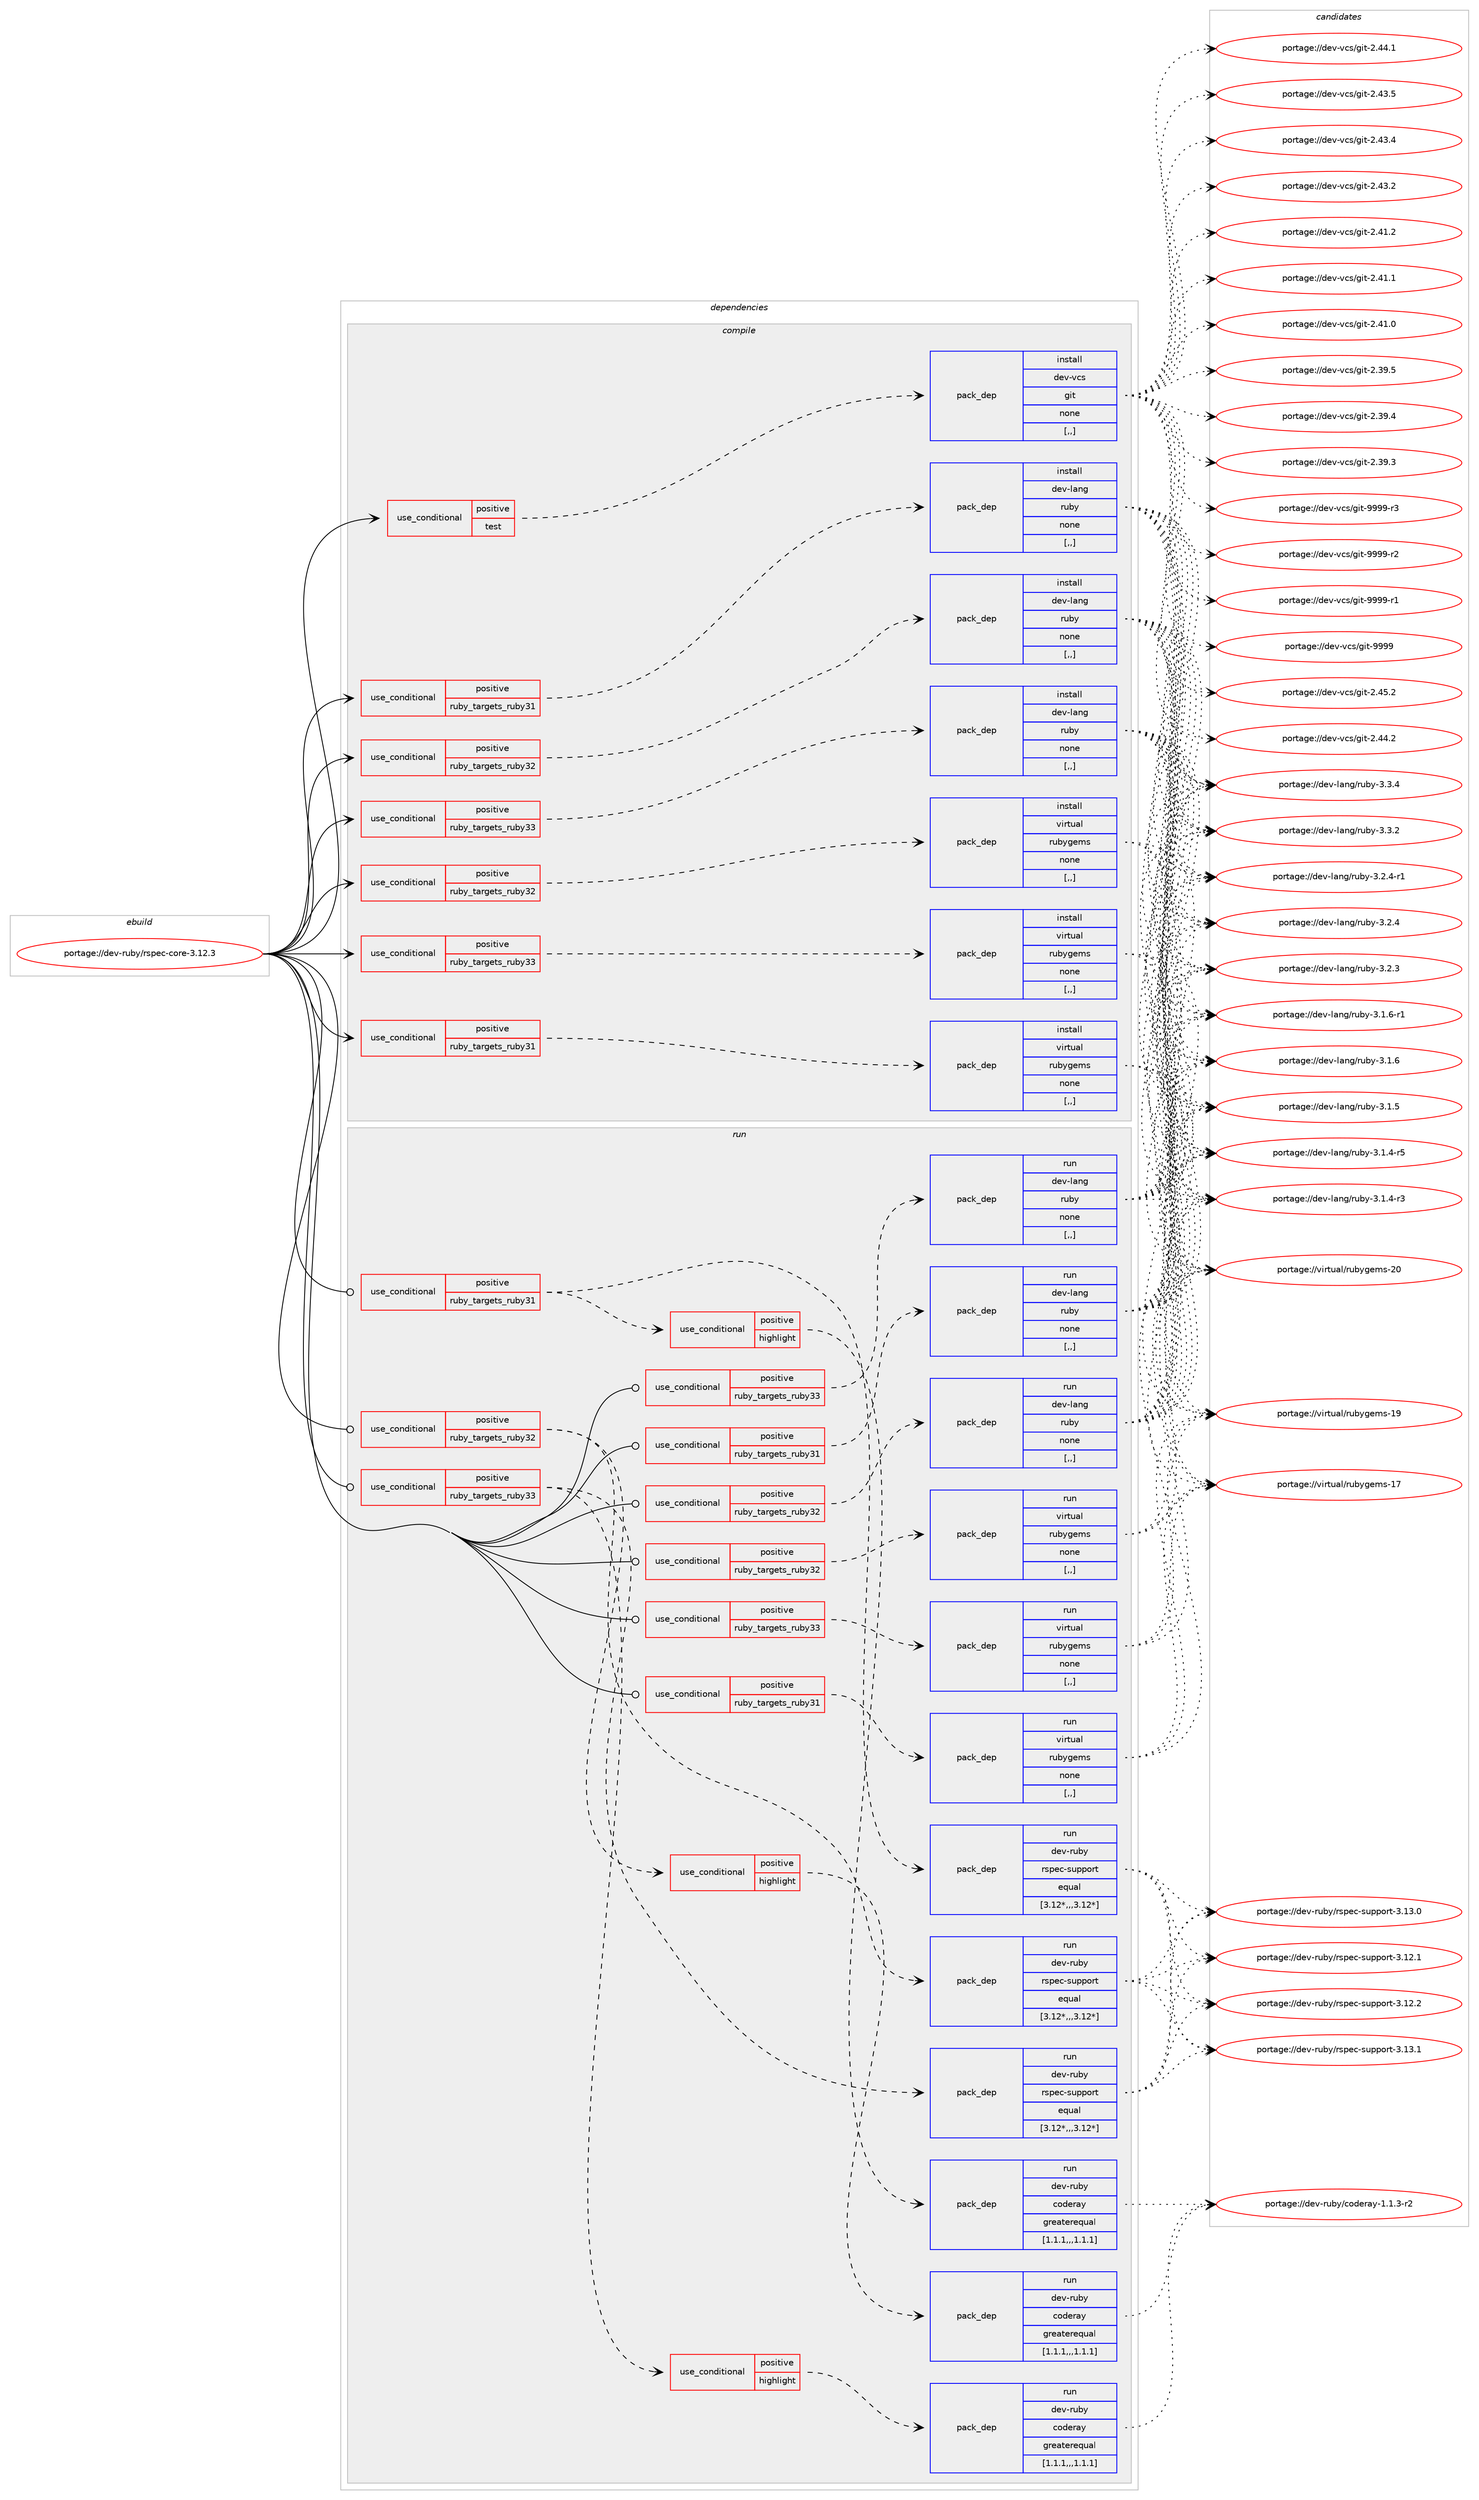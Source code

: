 digraph prolog {

# *************
# Graph options
# *************

newrank=true;
concentrate=true;
compound=true;
graph [rankdir=LR,fontname=Helvetica,fontsize=10,ranksep=1.5];#, ranksep=2.5, nodesep=0.2];
edge  [arrowhead=vee];
node  [fontname=Helvetica,fontsize=10];

# **********
# The ebuild
# **********

subgraph cluster_leftcol {
color=gray;
label=<<i>ebuild</i>>;
id [label="portage://dev-ruby/rspec-core-3.12.3", color=red, width=4, href="../dev-ruby/rspec-core-3.12.3.svg"];
}

# ****************
# The dependencies
# ****************

subgraph cluster_midcol {
color=gray;
label=<<i>dependencies</i>>;
subgraph cluster_compile {
fillcolor="#eeeeee";
style=filled;
label=<<i>compile</i>>;
subgraph cond54806 {
dependency199141 [label=<<TABLE BORDER="0" CELLBORDER="1" CELLSPACING="0" CELLPADDING="4"><TR><TD ROWSPAN="3" CELLPADDING="10">use_conditional</TD></TR><TR><TD>positive</TD></TR><TR><TD>ruby_targets_ruby31</TD></TR></TABLE>>, shape=none, color=red];
subgraph pack142967 {
dependency199142 [label=<<TABLE BORDER="0" CELLBORDER="1" CELLSPACING="0" CELLPADDING="4" WIDTH="220"><TR><TD ROWSPAN="6" CELLPADDING="30">pack_dep</TD></TR><TR><TD WIDTH="110">install</TD></TR><TR><TD>dev-lang</TD></TR><TR><TD>ruby</TD></TR><TR><TD>none</TD></TR><TR><TD>[,,]</TD></TR></TABLE>>, shape=none, color=blue];
}
dependency199141:e -> dependency199142:w [weight=20,style="dashed",arrowhead="vee"];
}
id:e -> dependency199141:w [weight=20,style="solid",arrowhead="vee"];
subgraph cond54807 {
dependency199143 [label=<<TABLE BORDER="0" CELLBORDER="1" CELLSPACING="0" CELLPADDING="4"><TR><TD ROWSPAN="3" CELLPADDING="10">use_conditional</TD></TR><TR><TD>positive</TD></TR><TR><TD>ruby_targets_ruby31</TD></TR></TABLE>>, shape=none, color=red];
subgraph pack142968 {
dependency199144 [label=<<TABLE BORDER="0" CELLBORDER="1" CELLSPACING="0" CELLPADDING="4" WIDTH="220"><TR><TD ROWSPAN="6" CELLPADDING="30">pack_dep</TD></TR><TR><TD WIDTH="110">install</TD></TR><TR><TD>virtual</TD></TR><TR><TD>rubygems</TD></TR><TR><TD>none</TD></TR><TR><TD>[,,]</TD></TR></TABLE>>, shape=none, color=blue];
}
dependency199143:e -> dependency199144:w [weight=20,style="dashed",arrowhead="vee"];
}
id:e -> dependency199143:w [weight=20,style="solid",arrowhead="vee"];
subgraph cond54808 {
dependency199145 [label=<<TABLE BORDER="0" CELLBORDER="1" CELLSPACING="0" CELLPADDING="4"><TR><TD ROWSPAN="3" CELLPADDING="10">use_conditional</TD></TR><TR><TD>positive</TD></TR><TR><TD>ruby_targets_ruby32</TD></TR></TABLE>>, shape=none, color=red];
subgraph pack142969 {
dependency199146 [label=<<TABLE BORDER="0" CELLBORDER="1" CELLSPACING="0" CELLPADDING="4" WIDTH="220"><TR><TD ROWSPAN="6" CELLPADDING="30">pack_dep</TD></TR><TR><TD WIDTH="110">install</TD></TR><TR><TD>dev-lang</TD></TR><TR><TD>ruby</TD></TR><TR><TD>none</TD></TR><TR><TD>[,,]</TD></TR></TABLE>>, shape=none, color=blue];
}
dependency199145:e -> dependency199146:w [weight=20,style="dashed",arrowhead="vee"];
}
id:e -> dependency199145:w [weight=20,style="solid",arrowhead="vee"];
subgraph cond54809 {
dependency199147 [label=<<TABLE BORDER="0" CELLBORDER="1" CELLSPACING="0" CELLPADDING="4"><TR><TD ROWSPAN="3" CELLPADDING="10">use_conditional</TD></TR><TR><TD>positive</TD></TR><TR><TD>ruby_targets_ruby32</TD></TR></TABLE>>, shape=none, color=red];
subgraph pack142970 {
dependency199148 [label=<<TABLE BORDER="0" CELLBORDER="1" CELLSPACING="0" CELLPADDING="4" WIDTH="220"><TR><TD ROWSPAN="6" CELLPADDING="30">pack_dep</TD></TR><TR><TD WIDTH="110">install</TD></TR><TR><TD>virtual</TD></TR><TR><TD>rubygems</TD></TR><TR><TD>none</TD></TR><TR><TD>[,,]</TD></TR></TABLE>>, shape=none, color=blue];
}
dependency199147:e -> dependency199148:w [weight=20,style="dashed",arrowhead="vee"];
}
id:e -> dependency199147:w [weight=20,style="solid",arrowhead="vee"];
subgraph cond54810 {
dependency199149 [label=<<TABLE BORDER="0" CELLBORDER="1" CELLSPACING="0" CELLPADDING="4"><TR><TD ROWSPAN="3" CELLPADDING="10">use_conditional</TD></TR><TR><TD>positive</TD></TR><TR><TD>ruby_targets_ruby33</TD></TR></TABLE>>, shape=none, color=red];
subgraph pack142971 {
dependency199150 [label=<<TABLE BORDER="0" CELLBORDER="1" CELLSPACING="0" CELLPADDING="4" WIDTH="220"><TR><TD ROWSPAN="6" CELLPADDING="30">pack_dep</TD></TR><TR><TD WIDTH="110">install</TD></TR><TR><TD>dev-lang</TD></TR><TR><TD>ruby</TD></TR><TR><TD>none</TD></TR><TR><TD>[,,]</TD></TR></TABLE>>, shape=none, color=blue];
}
dependency199149:e -> dependency199150:w [weight=20,style="dashed",arrowhead="vee"];
}
id:e -> dependency199149:w [weight=20,style="solid",arrowhead="vee"];
subgraph cond54811 {
dependency199151 [label=<<TABLE BORDER="0" CELLBORDER="1" CELLSPACING="0" CELLPADDING="4"><TR><TD ROWSPAN="3" CELLPADDING="10">use_conditional</TD></TR><TR><TD>positive</TD></TR><TR><TD>ruby_targets_ruby33</TD></TR></TABLE>>, shape=none, color=red];
subgraph pack142972 {
dependency199152 [label=<<TABLE BORDER="0" CELLBORDER="1" CELLSPACING="0" CELLPADDING="4" WIDTH="220"><TR><TD ROWSPAN="6" CELLPADDING="30">pack_dep</TD></TR><TR><TD WIDTH="110">install</TD></TR><TR><TD>virtual</TD></TR><TR><TD>rubygems</TD></TR><TR><TD>none</TD></TR><TR><TD>[,,]</TD></TR></TABLE>>, shape=none, color=blue];
}
dependency199151:e -> dependency199152:w [weight=20,style="dashed",arrowhead="vee"];
}
id:e -> dependency199151:w [weight=20,style="solid",arrowhead="vee"];
subgraph cond54812 {
dependency199153 [label=<<TABLE BORDER="0" CELLBORDER="1" CELLSPACING="0" CELLPADDING="4"><TR><TD ROWSPAN="3" CELLPADDING="10">use_conditional</TD></TR><TR><TD>positive</TD></TR><TR><TD>test</TD></TR></TABLE>>, shape=none, color=red];
subgraph pack142973 {
dependency199154 [label=<<TABLE BORDER="0" CELLBORDER="1" CELLSPACING="0" CELLPADDING="4" WIDTH="220"><TR><TD ROWSPAN="6" CELLPADDING="30">pack_dep</TD></TR><TR><TD WIDTH="110">install</TD></TR><TR><TD>dev-vcs</TD></TR><TR><TD>git</TD></TR><TR><TD>none</TD></TR><TR><TD>[,,]</TD></TR></TABLE>>, shape=none, color=blue];
}
dependency199153:e -> dependency199154:w [weight=20,style="dashed",arrowhead="vee"];
}
id:e -> dependency199153:w [weight=20,style="solid",arrowhead="vee"];
}
subgraph cluster_compileandrun {
fillcolor="#eeeeee";
style=filled;
label=<<i>compile and run</i>>;
}
subgraph cluster_run {
fillcolor="#eeeeee";
style=filled;
label=<<i>run</i>>;
subgraph cond54813 {
dependency199155 [label=<<TABLE BORDER="0" CELLBORDER="1" CELLSPACING="0" CELLPADDING="4"><TR><TD ROWSPAN="3" CELLPADDING="10">use_conditional</TD></TR><TR><TD>positive</TD></TR><TR><TD>ruby_targets_ruby31</TD></TR></TABLE>>, shape=none, color=red];
subgraph pack142974 {
dependency199156 [label=<<TABLE BORDER="0" CELLBORDER="1" CELLSPACING="0" CELLPADDING="4" WIDTH="220"><TR><TD ROWSPAN="6" CELLPADDING="30">pack_dep</TD></TR><TR><TD WIDTH="110">run</TD></TR><TR><TD>dev-lang</TD></TR><TR><TD>ruby</TD></TR><TR><TD>none</TD></TR><TR><TD>[,,]</TD></TR></TABLE>>, shape=none, color=blue];
}
dependency199155:e -> dependency199156:w [weight=20,style="dashed",arrowhead="vee"];
}
id:e -> dependency199155:w [weight=20,style="solid",arrowhead="odot"];
subgraph cond54814 {
dependency199157 [label=<<TABLE BORDER="0" CELLBORDER="1" CELLSPACING="0" CELLPADDING="4"><TR><TD ROWSPAN="3" CELLPADDING="10">use_conditional</TD></TR><TR><TD>positive</TD></TR><TR><TD>ruby_targets_ruby31</TD></TR></TABLE>>, shape=none, color=red];
subgraph pack142975 {
dependency199158 [label=<<TABLE BORDER="0" CELLBORDER="1" CELLSPACING="0" CELLPADDING="4" WIDTH="220"><TR><TD ROWSPAN="6" CELLPADDING="30">pack_dep</TD></TR><TR><TD WIDTH="110">run</TD></TR><TR><TD>dev-ruby</TD></TR><TR><TD>rspec-support</TD></TR><TR><TD>equal</TD></TR><TR><TD>[3.12*,,,3.12*]</TD></TR></TABLE>>, shape=none, color=blue];
}
dependency199157:e -> dependency199158:w [weight=20,style="dashed",arrowhead="vee"];
subgraph cond54815 {
dependency199159 [label=<<TABLE BORDER="0" CELLBORDER="1" CELLSPACING="0" CELLPADDING="4"><TR><TD ROWSPAN="3" CELLPADDING="10">use_conditional</TD></TR><TR><TD>positive</TD></TR><TR><TD>highlight</TD></TR></TABLE>>, shape=none, color=red];
subgraph pack142976 {
dependency199160 [label=<<TABLE BORDER="0" CELLBORDER="1" CELLSPACING="0" CELLPADDING="4" WIDTH="220"><TR><TD ROWSPAN="6" CELLPADDING="30">pack_dep</TD></TR><TR><TD WIDTH="110">run</TD></TR><TR><TD>dev-ruby</TD></TR><TR><TD>coderay</TD></TR><TR><TD>greaterequal</TD></TR><TR><TD>[1.1.1,,,1.1.1]</TD></TR></TABLE>>, shape=none, color=blue];
}
dependency199159:e -> dependency199160:w [weight=20,style="dashed",arrowhead="vee"];
}
dependency199157:e -> dependency199159:w [weight=20,style="dashed",arrowhead="vee"];
}
id:e -> dependency199157:w [weight=20,style="solid",arrowhead="odot"];
subgraph cond54816 {
dependency199161 [label=<<TABLE BORDER="0" CELLBORDER="1" CELLSPACING="0" CELLPADDING="4"><TR><TD ROWSPAN="3" CELLPADDING="10">use_conditional</TD></TR><TR><TD>positive</TD></TR><TR><TD>ruby_targets_ruby31</TD></TR></TABLE>>, shape=none, color=red];
subgraph pack142977 {
dependency199162 [label=<<TABLE BORDER="0" CELLBORDER="1" CELLSPACING="0" CELLPADDING="4" WIDTH="220"><TR><TD ROWSPAN="6" CELLPADDING="30">pack_dep</TD></TR><TR><TD WIDTH="110">run</TD></TR><TR><TD>virtual</TD></TR><TR><TD>rubygems</TD></TR><TR><TD>none</TD></TR><TR><TD>[,,]</TD></TR></TABLE>>, shape=none, color=blue];
}
dependency199161:e -> dependency199162:w [weight=20,style="dashed",arrowhead="vee"];
}
id:e -> dependency199161:w [weight=20,style="solid",arrowhead="odot"];
subgraph cond54817 {
dependency199163 [label=<<TABLE BORDER="0" CELLBORDER="1" CELLSPACING="0" CELLPADDING="4"><TR><TD ROWSPAN="3" CELLPADDING="10">use_conditional</TD></TR><TR><TD>positive</TD></TR><TR><TD>ruby_targets_ruby32</TD></TR></TABLE>>, shape=none, color=red];
subgraph pack142978 {
dependency199164 [label=<<TABLE BORDER="0" CELLBORDER="1" CELLSPACING="0" CELLPADDING="4" WIDTH="220"><TR><TD ROWSPAN="6" CELLPADDING="30">pack_dep</TD></TR><TR><TD WIDTH="110">run</TD></TR><TR><TD>dev-lang</TD></TR><TR><TD>ruby</TD></TR><TR><TD>none</TD></TR><TR><TD>[,,]</TD></TR></TABLE>>, shape=none, color=blue];
}
dependency199163:e -> dependency199164:w [weight=20,style="dashed",arrowhead="vee"];
}
id:e -> dependency199163:w [weight=20,style="solid",arrowhead="odot"];
subgraph cond54818 {
dependency199165 [label=<<TABLE BORDER="0" CELLBORDER="1" CELLSPACING="0" CELLPADDING="4"><TR><TD ROWSPAN="3" CELLPADDING="10">use_conditional</TD></TR><TR><TD>positive</TD></TR><TR><TD>ruby_targets_ruby32</TD></TR></TABLE>>, shape=none, color=red];
subgraph pack142979 {
dependency199166 [label=<<TABLE BORDER="0" CELLBORDER="1" CELLSPACING="0" CELLPADDING="4" WIDTH="220"><TR><TD ROWSPAN="6" CELLPADDING="30">pack_dep</TD></TR><TR><TD WIDTH="110">run</TD></TR><TR><TD>dev-ruby</TD></TR><TR><TD>rspec-support</TD></TR><TR><TD>equal</TD></TR><TR><TD>[3.12*,,,3.12*]</TD></TR></TABLE>>, shape=none, color=blue];
}
dependency199165:e -> dependency199166:w [weight=20,style="dashed",arrowhead="vee"];
subgraph cond54819 {
dependency199167 [label=<<TABLE BORDER="0" CELLBORDER="1" CELLSPACING="0" CELLPADDING="4"><TR><TD ROWSPAN="3" CELLPADDING="10">use_conditional</TD></TR><TR><TD>positive</TD></TR><TR><TD>highlight</TD></TR></TABLE>>, shape=none, color=red];
subgraph pack142980 {
dependency199168 [label=<<TABLE BORDER="0" CELLBORDER="1" CELLSPACING="0" CELLPADDING="4" WIDTH="220"><TR><TD ROWSPAN="6" CELLPADDING="30">pack_dep</TD></TR><TR><TD WIDTH="110">run</TD></TR><TR><TD>dev-ruby</TD></TR><TR><TD>coderay</TD></TR><TR><TD>greaterequal</TD></TR><TR><TD>[1.1.1,,,1.1.1]</TD></TR></TABLE>>, shape=none, color=blue];
}
dependency199167:e -> dependency199168:w [weight=20,style="dashed",arrowhead="vee"];
}
dependency199165:e -> dependency199167:w [weight=20,style="dashed",arrowhead="vee"];
}
id:e -> dependency199165:w [weight=20,style="solid",arrowhead="odot"];
subgraph cond54820 {
dependency199169 [label=<<TABLE BORDER="0" CELLBORDER="1" CELLSPACING="0" CELLPADDING="4"><TR><TD ROWSPAN="3" CELLPADDING="10">use_conditional</TD></TR><TR><TD>positive</TD></TR><TR><TD>ruby_targets_ruby32</TD></TR></TABLE>>, shape=none, color=red];
subgraph pack142981 {
dependency199170 [label=<<TABLE BORDER="0" CELLBORDER="1" CELLSPACING="0" CELLPADDING="4" WIDTH="220"><TR><TD ROWSPAN="6" CELLPADDING="30">pack_dep</TD></TR><TR><TD WIDTH="110">run</TD></TR><TR><TD>virtual</TD></TR><TR><TD>rubygems</TD></TR><TR><TD>none</TD></TR><TR><TD>[,,]</TD></TR></TABLE>>, shape=none, color=blue];
}
dependency199169:e -> dependency199170:w [weight=20,style="dashed",arrowhead="vee"];
}
id:e -> dependency199169:w [weight=20,style="solid",arrowhead="odot"];
subgraph cond54821 {
dependency199171 [label=<<TABLE BORDER="0" CELLBORDER="1" CELLSPACING="0" CELLPADDING="4"><TR><TD ROWSPAN="3" CELLPADDING="10">use_conditional</TD></TR><TR><TD>positive</TD></TR><TR><TD>ruby_targets_ruby33</TD></TR></TABLE>>, shape=none, color=red];
subgraph pack142982 {
dependency199172 [label=<<TABLE BORDER="0" CELLBORDER="1" CELLSPACING="0" CELLPADDING="4" WIDTH="220"><TR><TD ROWSPAN="6" CELLPADDING="30">pack_dep</TD></TR><TR><TD WIDTH="110">run</TD></TR><TR><TD>dev-lang</TD></TR><TR><TD>ruby</TD></TR><TR><TD>none</TD></TR><TR><TD>[,,]</TD></TR></TABLE>>, shape=none, color=blue];
}
dependency199171:e -> dependency199172:w [weight=20,style="dashed",arrowhead="vee"];
}
id:e -> dependency199171:w [weight=20,style="solid",arrowhead="odot"];
subgraph cond54822 {
dependency199173 [label=<<TABLE BORDER="0" CELLBORDER="1" CELLSPACING="0" CELLPADDING="4"><TR><TD ROWSPAN="3" CELLPADDING="10">use_conditional</TD></TR><TR><TD>positive</TD></TR><TR><TD>ruby_targets_ruby33</TD></TR></TABLE>>, shape=none, color=red];
subgraph pack142983 {
dependency199174 [label=<<TABLE BORDER="0" CELLBORDER="1" CELLSPACING="0" CELLPADDING="4" WIDTH="220"><TR><TD ROWSPAN="6" CELLPADDING="30">pack_dep</TD></TR><TR><TD WIDTH="110">run</TD></TR><TR><TD>dev-ruby</TD></TR><TR><TD>rspec-support</TD></TR><TR><TD>equal</TD></TR><TR><TD>[3.12*,,,3.12*]</TD></TR></TABLE>>, shape=none, color=blue];
}
dependency199173:e -> dependency199174:w [weight=20,style="dashed",arrowhead="vee"];
subgraph cond54823 {
dependency199175 [label=<<TABLE BORDER="0" CELLBORDER="1" CELLSPACING="0" CELLPADDING="4"><TR><TD ROWSPAN="3" CELLPADDING="10">use_conditional</TD></TR><TR><TD>positive</TD></TR><TR><TD>highlight</TD></TR></TABLE>>, shape=none, color=red];
subgraph pack142984 {
dependency199176 [label=<<TABLE BORDER="0" CELLBORDER="1" CELLSPACING="0" CELLPADDING="4" WIDTH="220"><TR><TD ROWSPAN="6" CELLPADDING="30">pack_dep</TD></TR><TR><TD WIDTH="110">run</TD></TR><TR><TD>dev-ruby</TD></TR><TR><TD>coderay</TD></TR><TR><TD>greaterequal</TD></TR><TR><TD>[1.1.1,,,1.1.1]</TD></TR></TABLE>>, shape=none, color=blue];
}
dependency199175:e -> dependency199176:w [weight=20,style="dashed",arrowhead="vee"];
}
dependency199173:e -> dependency199175:w [weight=20,style="dashed",arrowhead="vee"];
}
id:e -> dependency199173:w [weight=20,style="solid",arrowhead="odot"];
subgraph cond54824 {
dependency199177 [label=<<TABLE BORDER="0" CELLBORDER="1" CELLSPACING="0" CELLPADDING="4"><TR><TD ROWSPAN="3" CELLPADDING="10">use_conditional</TD></TR><TR><TD>positive</TD></TR><TR><TD>ruby_targets_ruby33</TD></TR></TABLE>>, shape=none, color=red];
subgraph pack142985 {
dependency199178 [label=<<TABLE BORDER="0" CELLBORDER="1" CELLSPACING="0" CELLPADDING="4" WIDTH="220"><TR><TD ROWSPAN="6" CELLPADDING="30">pack_dep</TD></TR><TR><TD WIDTH="110">run</TD></TR><TR><TD>virtual</TD></TR><TR><TD>rubygems</TD></TR><TR><TD>none</TD></TR><TR><TD>[,,]</TD></TR></TABLE>>, shape=none, color=blue];
}
dependency199177:e -> dependency199178:w [weight=20,style="dashed",arrowhead="vee"];
}
id:e -> dependency199177:w [weight=20,style="solid",arrowhead="odot"];
}
}

# **************
# The candidates
# **************

subgraph cluster_choices {
rank=same;
color=gray;
label=<<i>candidates</i>>;

subgraph choice142967 {
color=black;
nodesep=1;
choice10010111845108971101034711411798121455146514652 [label="portage://dev-lang/ruby-3.3.4", color=red, width=4,href="../dev-lang/ruby-3.3.4.svg"];
choice10010111845108971101034711411798121455146514650 [label="portage://dev-lang/ruby-3.3.2", color=red, width=4,href="../dev-lang/ruby-3.3.2.svg"];
choice100101118451089711010347114117981214551465046524511449 [label="portage://dev-lang/ruby-3.2.4-r1", color=red, width=4,href="../dev-lang/ruby-3.2.4-r1.svg"];
choice10010111845108971101034711411798121455146504652 [label="portage://dev-lang/ruby-3.2.4", color=red, width=4,href="../dev-lang/ruby-3.2.4.svg"];
choice10010111845108971101034711411798121455146504651 [label="portage://dev-lang/ruby-3.2.3", color=red, width=4,href="../dev-lang/ruby-3.2.3.svg"];
choice100101118451089711010347114117981214551464946544511449 [label="portage://dev-lang/ruby-3.1.6-r1", color=red, width=4,href="../dev-lang/ruby-3.1.6-r1.svg"];
choice10010111845108971101034711411798121455146494654 [label="portage://dev-lang/ruby-3.1.6", color=red, width=4,href="../dev-lang/ruby-3.1.6.svg"];
choice10010111845108971101034711411798121455146494653 [label="portage://dev-lang/ruby-3.1.5", color=red, width=4,href="../dev-lang/ruby-3.1.5.svg"];
choice100101118451089711010347114117981214551464946524511453 [label="portage://dev-lang/ruby-3.1.4-r5", color=red, width=4,href="../dev-lang/ruby-3.1.4-r5.svg"];
choice100101118451089711010347114117981214551464946524511451 [label="portage://dev-lang/ruby-3.1.4-r3", color=red, width=4,href="../dev-lang/ruby-3.1.4-r3.svg"];
dependency199142:e -> choice10010111845108971101034711411798121455146514652:w [style=dotted,weight="100"];
dependency199142:e -> choice10010111845108971101034711411798121455146514650:w [style=dotted,weight="100"];
dependency199142:e -> choice100101118451089711010347114117981214551465046524511449:w [style=dotted,weight="100"];
dependency199142:e -> choice10010111845108971101034711411798121455146504652:w [style=dotted,weight="100"];
dependency199142:e -> choice10010111845108971101034711411798121455146504651:w [style=dotted,weight="100"];
dependency199142:e -> choice100101118451089711010347114117981214551464946544511449:w [style=dotted,weight="100"];
dependency199142:e -> choice10010111845108971101034711411798121455146494654:w [style=dotted,weight="100"];
dependency199142:e -> choice10010111845108971101034711411798121455146494653:w [style=dotted,weight="100"];
dependency199142:e -> choice100101118451089711010347114117981214551464946524511453:w [style=dotted,weight="100"];
dependency199142:e -> choice100101118451089711010347114117981214551464946524511451:w [style=dotted,weight="100"];
}
subgraph choice142968 {
color=black;
nodesep=1;
choice118105114116117971084711411798121103101109115455048 [label="portage://virtual/rubygems-20", color=red, width=4,href="../virtual/rubygems-20.svg"];
choice118105114116117971084711411798121103101109115454957 [label="portage://virtual/rubygems-19", color=red, width=4,href="../virtual/rubygems-19.svg"];
choice118105114116117971084711411798121103101109115454955 [label="portage://virtual/rubygems-17", color=red, width=4,href="../virtual/rubygems-17.svg"];
dependency199144:e -> choice118105114116117971084711411798121103101109115455048:w [style=dotted,weight="100"];
dependency199144:e -> choice118105114116117971084711411798121103101109115454957:w [style=dotted,weight="100"];
dependency199144:e -> choice118105114116117971084711411798121103101109115454955:w [style=dotted,weight="100"];
}
subgraph choice142969 {
color=black;
nodesep=1;
choice10010111845108971101034711411798121455146514652 [label="portage://dev-lang/ruby-3.3.4", color=red, width=4,href="../dev-lang/ruby-3.3.4.svg"];
choice10010111845108971101034711411798121455146514650 [label="portage://dev-lang/ruby-3.3.2", color=red, width=4,href="../dev-lang/ruby-3.3.2.svg"];
choice100101118451089711010347114117981214551465046524511449 [label="portage://dev-lang/ruby-3.2.4-r1", color=red, width=4,href="../dev-lang/ruby-3.2.4-r1.svg"];
choice10010111845108971101034711411798121455146504652 [label="portage://dev-lang/ruby-3.2.4", color=red, width=4,href="../dev-lang/ruby-3.2.4.svg"];
choice10010111845108971101034711411798121455146504651 [label="portage://dev-lang/ruby-3.2.3", color=red, width=4,href="../dev-lang/ruby-3.2.3.svg"];
choice100101118451089711010347114117981214551464946544511449 [label="portage://dev-lang/ruby-3.1.6-r1", color=red, width=4,href="../dev-lang/ruby-3.1.6-r1.svg"];
choice10010111845108971101034711411798121455146494654 [label="portage://dev-lang/ruby-3.1.6", color=red, width=4,href="../dev-lang/ruby-3.1.6.svg"];
choice10010111845108971101034711411798121455146494653 [label="portage://dev-lang/ruby-3.1.5", color=red, width=4,href="../dev-lang/ruby-3.1.5.svg"];
choice100101118451089711010347114117981214551464946524511453 [label="portage://dev-lang/ruby-3.1.4-r5", color=red, width=4,href="../dev-lang/ruby-3.1.4-r5.svg"];
choice100101118451089711010347114117981214551464946524511451 [label="portage://dev-lang/ruby-3.1.4-r3", color=red, width=4,href="../dev-lang/ruby-3.1.4-r3.svg"];
dependency199146:e -> choice10010111845108971101034711411798121455146514652:w [style=dotted,weight="100"];
dependency199146:e -> choice10010111845108971101034711411798121455146514650:w [style=dotted,weight="100"];
dependency199146:e -> choice100101118451089711010347114117981214551465046524511449:w [style=dotted,weight="100"];
dependency199146:e -> choice10010111845108971101034711411798121455146504652:w [style=dotted,weight="100"];
dependency199146:e -> choice10010111845108971101034711411798121455146504651:w [style=dotted,weight="100"];
dependency199146:e -> choice100101118451089711010347114117981214551464946544511449:w [style=dotted,weight="100"];
dependency199146:e -> choice10010111845108971101034711411798121455146494654:w [style=dotted,weight="100"];
dependency199146:e -> choice10010111845108971101034711411798121455146494653:w [style=dotted,weight="100"];
dependency199146:e -> choice100101118451089711010347114117981214551464946524511453:w [style=dotted,weight="100"];
dependency199146:e -> choice100101118451089711010347114117981214551464946524511451:w [style=dotted,weight="100"];
}
subgraph choice142970 {
color=black;
nodesep=1;
choice118105114116117971084711411798121103101109115455048 [label="portage://virtual/rubygems-20", color=red, width=4,href="../virtual/rubygems-20.svg"];
choice118105114116117971084711411798121103101109115454957 [label="portage://virtual/rubygems-19", color=red, width=4,href="../virtual/rubygems-19.svg"];
choice118105114116117971084711411798121103101109115454955 [label="portage://virtual/rubygems-17", color=red, width=4,href="../virtual/rubygems-17.svg"];
dependency199148:e -> choice118105114116117971084711411798121103101109115455048:w [style=dotted,weight="100"];
dependency199148:e -> choice118105114116117971084711411798121103101109115454957:w [style=dotted,weight="100"];
dependency199148:e -> choice118105114116117971084711411798121103101109115454955:w [style=dotted,weight="100"];
}
subgraph choice142971 {
color=black;
nodesep=1;
choice10010111845108971101034711411798121455146514652 [label="portage://dev-lang/ruby-3.3.4", color=red, width=4,href="../dev-lang/ruby-3.3.4.svg"];
choice10010111845108971101034711411798121455146514650 [label="portage://dev-lang/ruby-3.3.2", color=red, width=4,href="../dev-lang/ruby-3.3.2.svg"];
choice100101118451089711010347114117981214551465046524511449 [label="portage://dev-lang/ruby-3.2.4-r1", color=red, width=4,href="../dev-lang/ruby-3.2.4-r1.svg"];
choice10010111845108971101034711411798121455146504652 [label="portage://dev-lang/ruby-3.2.4", color=red, width=4,href="../dev-lang/ruby-3.2.4.svg"];
choice10010111845108971101034711411798121455146504651 [label="portage://dev-lang/ruby-3.2.3", color=red, width=4,href="../dev-lang/ruby-3.2.3.svg"];
choice100101118451089711010347114117981214551464946544511449 [label="portage://dev-lang/ruby-3.1.6-r1", color=red, width=4,href="../dev-lang/ruby-3.1.6-r1.svg"];
choice10010111845108971101034711411798121455146494654 [label="portage://dev-lang/ruby-3.1.6", color=red, width=4,href="../dev-lang/ruby-3.1.6.svg"];
choice10010111845108971101034711411798121455146494653 [label="portage://dev-lang/ruby-3.1.5", color=red, width=4,href="../dev-lang/ruby-3.1.5.svg"];
choice100101118451089711010347114117981214551464946524511453 [label="portage://dev-lang/ruby-3.1.4-r5", color=red, width=4,href="../dev-lang/ruby-3.1.4-r5.svg"];
choice100101118451089711010347114117981214551464946524511451 [label="portage://dev-lang/ruby-3.1.4-r3", color=red, width=4,href="../dev-lang/ruby-3.1.4-r3.svg"];
dependency199150:e -> choice10010111845108971101034711411798121455146514652:w [style=dotted,weight="100"];
dependency199150:e -> choice10010111845108971101034711411798121455146514650:w [style=dotted,weight="100"];
dependency199150:e -> choice100101118451089711010347114117981214551465046524511449:w [style=dotted,weight="100"];
dependency199150:e -> choice10010111845108971101034711411798121455146504652:w [style=dotted,weight="100"];
dependency199150:e -> choice10010111845108971101034711411798121455146504651:w [style=dotted,weight="100"];
dependency199150:e -> choice100101118451089711010347114117981214551464946544511449:w [style=dotted,weight="100"];
dependency199150:e -> choice10010111845108971101034711411798121455146494654:w [style=dotted,weight="100"];
dependency199150:e -> choice10010111845108971101034711411798121455146494653:w [style=dotted,weight="100"];
dependency199150:e -> choice100101118451089711010347114117981214551464946524511453:w [style=dotted,weight="100"];
dependency199150:e -> choice100101118451089711010347114117981214551464946524511451:w [style=dotted,weight="100"];
}
subgraph choice142972 {
color=black;
nodesep=1;
choice118105114116117971084711411798121103101109115455048 [label="portage://virtual/rubygems-20", color=red, width=4,href="../virtual/rubygems-20.svg"];
choice118105114116117971084711411798121103101109115454957 [label="portage://virtual/rubygems-19", color=red, width=4,href="../virtual/rubygems-19.svg"];
choice118105114116117971084711411798121103101109115454955 [label="portage://virtual/rubygems-17", color=red, width=4,href="../virtual/rubygems-17.svg"];
dependency199152:e -> choice118105114116117971084711411798121103101109115455048:w [style=dotted,weight="100"];
dependency199152:e -> choice118105114116117971084711411798121103101109115454957:w [style=dotted,weight="100"];
dependency199152:e -> choice118105114116117971084711411798121103101109115454955:w [style=dotted,weight="100"];
}
subgraph choice142973 {
color=black;
nodesep=1;
choice10010111845118991154710310511645575757574511451 [label="portage://dev-vcs/git-9999-r3", color=red, width=4,href="../dev-vcs/git-9999-r3.svg"];
choice10010111845118991154710310511645575757574511450 [label="portage://dev-vcs/git-9999-r2", color=red, width=4,href="../dev-vcs/git-9999-r2.svg"];
choice10010111845118991154710310511645575757574511449 [label="portage://dev-vcs/git-9999-r1", color=red, width=4,href="../dev-vcs/git-9999-r1.svg"];
choice1001011184511899115471031051164557575757 [label="portage://dev-vcs/git-9999", color=red, width=4,href="../dev-vcs/git-9999.svg"];
choice10010111845118991154710310511645504652534650 [label="portage://dev-vcs/git-2.45.2", color=red, width=4,href="../dev-vcs/git-2.45.2.svg"];
choice10010111845118991154710310511645504652524650 [label="portage://dev-vcs/git-2.44.2", color=red, width=4,href="../dev-vcs/git-2.44.2.svg"];
choice10010111845118991154710310511645504652524649 [label="portage://dev-vcs/git-2.44.1", color=red, width=4,href="../dev-vcs/git-2.44.1.svg"];
choice10010111845118991154710310511645504652514653 [label="portage://dev-vcs/git-2.43.5", color=red, width=4,href="../dev-vcs/git-2.43.5.svg"];
choice10010111845118991154710310511645504652514652 [label="portage://dev-vcs/git-2.43.4", color=red, width=4,href="../dev-vcs/git-2.43.4.svg"];
choice10010111845118991154710310511645504652514650 [label="portage://dev-vcs/git-2.43.2", color=red, width=4,href="../dev-vcs/git-2.43.2.svg"];
choice10010111845118991154710310511645504652494650 [label="portage://dev-vcs/git-2.41.2", color=red, width=4,href="../dev-vcs/git-2.41.2.svg"];
choice10010111845118991154710310511645504652494649 [label="portage://dev-vcs/git-2.41.1", color=red, width=4,href="../dev-vcs/git-2.41.1.svg"];
choice10010111845118991154710310511645504652494648 [label="portage://dev-vcs/git-2.41.0", color=red, width=4,href="../dev-vcs/git-2.41.0.svg"];
choice10010111845118991154710310511645504651574653 [label="portage://dev-vcs/git-2.39.5", color=red, width=4,href="../dev-vcs/git-2.39.5.svg"];
choice10010111845118991154710310511645504651574652 [label="portage://dev-vcs/git-2.39.4", color=red, width=4,href="../dev-vcs/git-2.39.4.svg"];
choice10010111845118991154710310511645504651574651 [label="portage://dev-vcs/git-2.39.3", color=red, width=4,href="../dev-vcs/git-2.39.3.svg"];
dependency199154:e -> choice10010111845118991154710310511645575757574511451:w [style=dotted,weight="100"];
dependency199154:e -> choice10010111845118991154710310511645575757574511450:w [style=dotted,weight="100"];
dependency199154:e -> choice10010111845118991154710310511645575757574511449:w [style=dotted,weight="100"];
dependency199154:e -> choice1001011184511899115471031051164557575757:w [style=dotted,weight="100"];
dependency199154:e -> choice10010111845118991154710310511645504652534650:w [style=dotted,weight="100"];
dependency199154:e -> choice10010111845118991154710310511645504652524650:w [style=dotted,weight="100"];
dependency199154:e -> choice10010111845118991154710310511645504652524649:w [style=dotted,weight="100"];
dependency199154:e -> choice10010111845118991154710310511645504652514653:w [style=dotted,weight="100"];
dependency199154:e -> choice10010111845118991154710310511645504652514652:w [style=dotted,weight="100"];
dependency199154:e -> choice10010111845118991154710310511645504652514650:w [style=dotted,weight="100"];
dependency199154:e -> choice10010111845118991154710310511645504652494650:w [style=dotted,weight="100"];
dependency199154:e -> choice10010111845118991154710310511645504652494649:w [style=dotted,weight="100"];
dependency199154:e -> choice10010111845118991154710310511645504652494648:w [style=dotted,weight="100"];
dependency199154:e -> choice10010111845118991154710310511645504651574653:w [style=dotted,weight="100"];
dependency199154:e -> choice10010111845118991154710310511645504651574652:w [style=dotted,weight="100"];
dependency199154:e -> choice10010111845118991154710310511645504651574651:w [style=dotted,weight="100"];
}
subgraph choice142974 {
color=black;
nodesep=1;
choice10010111845108971101034711411798121455146514652 [label="portage://dev-lang/ruby-3.3.4", color=red, width=4,href="../dev-lang/ruby-3.3.4.svg"];
choice10010111845108971101034711411798121455146514650 [label="portage://dev-lang/ruby-3.3.2", color=red, width=4,href="../dev-lang/ruby-3.3.2.svg"];
choice100101118451089711010347114117981214551465046524511449 [label="portage://dev-lang/ruby-3.2.4-r1", color=red, width=4,href="../dev-lang/ruby-3.2.4-r1.svg"];
choice10010111845108971101034711411798121455146504652 [label="portage://dev-lang/ruby-3.2.4", color=red, width=4,href="../dev-lang/ruby-3.2.4.svg"];
choice10010111845108971101034711411798121455146504651 [label="portage://dev-lang/ruby-3.2.3", color=red, width=4,href="../dev-lang/ruby-3.2.3.svg"];
choice100101118451089711010347114117981214551464946544511449 [label="portage://dev-lang/ruby-3.1.6-r1", color=red, width=4,href="../dev-lang/ruby-3.1.6-r1.svg"];
choice10010111845108971101034711411798121455146494654 [label="portage://dev-lang/ruby-3.1.6", color=red, width=4,href="../dev-lang/ruby-3.1.6.svg"];
choice10010111845108971101034711411798121455146494653 [label="portage://dev-lang/ruby-3.1.5", color=red, width=4,href="../dev-lang/ruby-3.1.5.svg"];
choice100101118451089711010347114117981214551464946524511453 [label="portage://dev-lang/ruby-3.1.4-r5", color=red, width=4,href="../dev-lang/ruby-3.1.4-r5.svg"];
choice100101118451089711010347114117981214551464946524511451 [label="portage://dev-lang/ruby-3.1.4-r3", color=red, width=4,href="../dev-lang/ruby-3.1.4-r3.svg"];
dependency199156:e -> choice10010111845108971101034711411798121455146514652:w [style=dotted,weight="100"];
dependency199156:e -> choice10010111845108971101034711411798121455146514650:w [style=dotted,weight="100"];
dependency199156:e -> choice100101118451089711010347114117981214551465046524511449:w [style=dotted,weight="100"];
dependency199156:e -> choice10010111845108971101034711411798121455146504652:w [style=dotted,weight="100"];
dependency199156:e -> choice10010111845108971101034711411798121455146504651:w [style=dotted,weight="100"];
dependency199156:e -> choice100101118451089711010347114117981214551464946544511449:w [style=dotted,weight="100"];
dependency199156:e -> choice10010111845108971101034711411798121455146494654:w [style=dotted,weight="100"];
dependency199156:e -> choice10010111845108971101034711411798121455146494653:w [style=dotted,weight="100"];
dependency199156:e -> choice100101118451089711010347114117981214551464946524511453:w [style=dotted,weight="100"];
dependency199156:e -> choice100101118451089711010347114117981214551464946524511451:w [style=dotted,weight="100"];
}
subgraph choice142975 {
color=black;
nodesep=1;
choice100101118451141179812147114115112101994511511711211211111411645514649514649 [label="portage://dev-ruby/rspec-support-3.13.1", color=red, width=4,href="../dev-ruby/rspec-support-3.13.1.svg"];
choice100101118451141179812147114115112101994511511711211211111411645514649514648 [label="portage://dev-ruby/rspec-support-3.13.0", color=red, width=4,href="../dev-ruby/rspec-support-3.13.0.svg"];
choice100101118451141179812147114115112101994511511711211211111411645514649504650 [label="portage://dev-ruby/rspec-support-3.12.2", color=red, width=4,href="../dev-ruby/rspec-support-3.12.2.svg"];
choice100101118451141179812147114115112101994511511711211211111411645514649504649 [label="portage://dev-ruby/rspec-support-3.12.1", color=red, width=4,href="../dev-ruby/rspec-support-3.12.1.svg"];
dependency199158:e -> choice100101118451141179812147114115112101994511511711211211111411645514649514649:w [style=dotted,weight="100"];
dependency199158:e -> choice100101118451141179812147114115112101994511511711211211111411645514649514648:w [style=dotted,weight="100"];
dependency199158:e -> choice100101118451141179812147114115112101994511511711211211111411645514649504650:w [style=dotted,weight="100"];
dependency199158:e -> choice100101118451141179812147114115112101994511511711211211111411645514649504649:w [style=dotted,weight="100"];
}
subgraph choice142976 {
color=black;
nodesep=1;
choice10010111845114117981214799111100101114971214549464946514511450 [label="portage://dev-ruby/coderay-1.1.3-r2", color=red, width=4,href="../dev-ruby/coderay-1.1.3-r2.svg"];
dependency199160:e -> choice10010111845114117981214799111100101114971214549464946514511450:w [style=dotted,weight="100"];
}
subgraph choice142977 {
color=black;
nodesep=1;
choice118105114116117971084711411798121103101109115455048 [label="portage://virtual/rubygems-20", color=red, width=4,href="../virtual/rubygems-20.svg"];
choice118105114116117971084711411798121103101109115454957 [label="portage://virtual/rubygems-19", color=red, width=4,href="../virtual/rubygems-19.svg"];
choice118105114116117971084711411798121103101109115454955 [label="portage://virtual/rubygems-17", color=red, width=4,href="../virtual/rubygems-17.svg"];
dependency199162:e -> choice118105114116117971084711411798121103101109115455048:w [style=dotted,weight="100"];
dependency199162:e -> choice118105114116117971084711411798121103101109115454957:w [style=dotted,weight="100"];
dependency199162:e -> choice118105114116117971084711411798121103101109115454955:w [style=dotted,weight="100"];
}
subgraph choice142978 {
color=black;
nodesep=1;
choice10010111845108971101034711411798121455146514652 [label="portage://dev-lang/ruby-3.3.4", color=red, width=4,href="../dev-lang/ruby-3.3.4.svg"];
choice10010111845108971101034711411798121455146514650 [label="portage://dev-lang/ruby-3.3.2", color=red, width=4,href="../dev-lang/ruby-3.3.2.svg"];
choice100101118451089711010347114117981214551465046524511449 [label="portage://dev-lang/ruby-3.2.4-r1", color=red, width=4,href="../dev-lang/ruby-3.2.4-r1.svg"];
choice10010111845108971101034711411798121455146504652 [label="portage://dev-lang/ruby-3.2.4", color=red, width=4,href="../dev-lang/ruby-3.2.4.svg"];
choice10010111845108971101034711411798121455146504651 [label="portage://dev-lang/ruby-3.2.3", color=red, width=4,href="../dev-lang/ruby-3.2.3.svg"];
choice100101118451089711010347114117981214551464946544511449 [label="portage://dev-lang/ruby-3.1.6-r1", color=red, width=4,href="../dev-lang/ruby-3.1.6-r1.svg"];
choice10010111845108971101034711411798121455146494654 [label="portage://dev-lang/ruby-3.1.6", color=red, width=4,href="../dev-lang/ruby-3.1.6.svg"];
choice10010111845108971101034711411798121455146494653 [label="portage://dev-lang/ruby-3.1.5", color=red, width=4,href="../dev-lang/ruby-3.1.5.svg"];
choice100101118451089711010347114117981214551464946524511453 [label="portage://dev-lang/ruby-3.1.4-r5", color=red, width=4,href="../dev-lang/ruby-3.1.4-r5.svg"];
choice100101118451089711010347114117981214551464946524511451 [label="portage://dev-lang/ruby-3.1.4-r3", color=red, width=4,href="../dev-lang/ruby-3.1.4-r3.svg"];
dependency199164:e -> choice10010111845108971101034711411798121455146514652:w [style=dotted,weight="100"];
dependency199164:e -> choice10010111845108971101034711411798121455146514650:w [style=dotted,weight="100"];
dependency199164:e -> choice100101118451089711010347114117981214551465046524511449:w [style=dotted,weight="100"];
dependency199164:e -> choice10010111845108971101034711411798121455146504652:w [style=dotted,weight="100"];
dependency199164:e -> choice10010111845108971101034711411798121455146504651:w [style=dotted,weight="100"];
dependency199164:e -> choice100101118451089711010347114117981214551464946544511449:w [style=dotted,weight="100"];
dependency199164:e -> choice10010111845108971101034711411798121455146494654:w [style=dotted,weight="100"];
dependency199164:e -> choice10010111845108971101034711411798121455146494653:w [style=dotted,weight="100"];
dependency199164:e -> choice100101118451089711010347114117981214551464946524511453:w [style=dotted,weight="100"];
dependency199164:e -> choice100101118451089711010347114117981214551464946524511451:w [style=dotted,weight="100"];
}
subgraph choice142979 {
color=black;
nodesep=1;
choice100101118451141179812147114115112101994511511711211211111411645514649514649 [label="portage://dev-ruby/rspec-support-3.13.1", color=red, width=4,href="../dev-ruby/rspec-support-3.13.1.svg"];
choice100101118451141179812147114115112101994511511711211211111411645514649514648 [label="portage://dev-ruby/rspec-support-3.13.0", color=red, width=4,href="../dev-ruby/rspec-support-3.13.0.svg"];
choice100101118451141179812147114115112101994511511711211211111411645514649504650 [label="portage://dev-ruby/rspec-support-3.12.2", color=red, width=4,href="../dev-ruby/rspec-support-3.12.2.svg"];
choice100101118451141179812147114115112101994511511711211211111411645514649504649 [label="portage://dev-ruby/rspec-support-3.12.1", color=red, width=4,href="../dev-ruby/rspec-support-3.12.1.svg"];
dependency199166:e -> choice100101118451141179812147114115112101994511511711211211111411645514649514649:w [style=dotted,weight="100"];
dependency199166:e -> choice100101118451141179812147114115112101994511511711211211111411645514649514648:w [style=dotted,weight="100"];
dependency199166:e -> choice100101118451141179812147114115112101994511511711211211111411645514649504650:w [style=dotted,weight="100"];
dependency199166:e -> choice100101118451141179812147114115112101994511511711211211111411645514649504649:w [style=dotted,weight="100"];
}
subgraph choice142980 {
color=black;
nodesep=1;
choice10010111845114117981214799111100101114971214549464946514511450 [label="portage://dev-ruby/coderay-1.1.3-r2", color=red, width=4,href="../dev-ruby/coderay-1.1.3-r2.svg"];
dependency199168:e -> choice10010111845114117981214799111100101114971214549464946514511450:w [style=dotted,weight="100"];
}
subgraph choice142981 {
color=black;
nodesep=1;
choice118105114116117971084711411798121103101109115455048 [label="portage://virtual/rubygems-20", color=red, width=4,href="../virtual/rubygems-20.svg"];
choice118105114116117971084711411798121103101109115454957 [label="portage://virtual/rubygems-19", color=red, width=4,href="../virtual/rubygems-19.svg"];
choice118105114116117971084711411798121103101109115454955 [label="portage://virtual/rubygems-17", color=red, width=4,href="../virtual/rubygems-17.svg"];
dependency199170:e -> choice118105114116117971084711411798121103101109115455048:w [style=dotted,weight="100"];
dependency199170:e -> choice118105114116117971084711411798121103101109115454957:w [style=dotted,weight="100"];
dependency199170:e -> choice118105114116117971084711411798121103101109115454955:w [style=dotted,weight="100"];
}
subgraph choice142982 {
color=black;
nodesep=1;
choice10010111845108971101034711411798121455146514652 [label="portage://dev-lang/ruby-3.3.4", color=red, width=4,href="../dev-lang/ruby-3.3.4.svg"];
choice10010111845108971101034711411798121455146514650 [label="portage://dev-lang/ruby-3.3.2", color=red, width=4,href="../dev-lang/ruby-3.3.2.svg"];
choice100101118451089711010347114117981214551465046524511449 [label="portage://dev-lang/ruby-3.2.4-r1", color=red, width=4,href="../dev-lang/ruby-3.2.4-r1.svg"];
choice10010111845108971101034711411798121455146504652 [label="portage://dev-lang/ruby-3.2.4", color=red, width=4,href="../dev-lang/ruby-3.2.4.svg"];
choice10010111845108971101034711411798121455146504651 [label="portage://dev-lang/ruby-3.2.3", color=red, width=4,href="../dev-lang/ruby-3.2.3.svg"];
choice100101118451089711010347114117981214551464946544511449 [label="portage://dev-lang/ruby-3.1.6-r1", color=red, width=4,href="../dev-lang/ruby-3.1.6-r1.svg"];
choice10010111845108971101034711411798121455146494654 [label="portage://dev-lang/ruby-3.1.6", color=red, width=4,href="../dev-lang/ruby-3.1.6.svg"];
choice10010111845108971101034711411798121455146494653 [label="portage://dev-lang/ruby-3.1.5", color=red, width=4,href="../dev-lang/ruby-3.1.5.svg"];
choice100101118451089711010347114117981214551464946524511453 [label="portage://dev-lang/ruby-3.1.4-r5", color=red, width=4,href="../dev-lang/ruby-3.1.4-r5.svg"];
choice100101118451089711010347114117981214551464946524511451 [label="portage://dev-lang/ruby-3.1.4-r3", color=red, width=4,href="../dev-lang/ruby-3.1.4-r3.svg"];
dependency199172:e -> choice10010111845108971101034711411798121455146514652:w [style=dotted,weight="100"];
dependency199172:e -> choice10010111845108971101034711411798121455146514650:w [style=dotted,weight="100"];
dependency199172:e -> choice100101118451089711010347114117981214551465046524511449:w [style=dotted,weight="100"];
dependency199172:e -> choice10010111845108971101034711411798121455146504652:w [style=dotted,weight="100"];
dependency199172:e -> choice10010111845108971101034711411798121455146504651:w [style=dotted,weight="100"];
dependency199172:e -> choice100101118451089711010347114117981214551464946544511449:w [style=dotted,weight="100"];
dependency199172:e -> choice10010111845108971101034711411798121455146494654:w [style=dotted,weight="100"];
dependency199172:e -> choice10010111845108971101034711411798121455146494653:w [style=dotted,weight="100"];
dependency199172:e -> choice100101118451089711010347114117981214551464946524511453:w [style=dotted,weight="100"];
dependency199172:e -> choice100101118451089711010347114117981214551464946524511451:w [style=dotted,weight="100"];
}
subgraph choice142983 {
color=black;
nodesep=1;
choice100101118451141179812147114115112101994511511711211211111411645514649514649 [label="portage://dev-ruby/rspec-support-3.13.1", color=red, width=4,href="../dev-ruby/rspec-support-3.13.1.svg"];
choice100101118451141179812147114115112101994511511711211211111411645514649514648 [label="portage://dev-ruby/rspec-support-3.13.0", color=red, width=4,href="../dev-ruby/rspec-support-3.13.0.svg"];
choice100101118451141179812147114115112101994511511711211211111411645514649504650 [label="portage://dev-ruby/rspec-support-3.12.2", color=red, width=4,href="../dev-ruby/rspec-support-3.12.2.svg"];
choice100101118451141179812147114115112101994511511711211211111411645514649504649 [label="portage://dev-ruby/rspec-support-3.12.1", color=red, width=4,href="../dev-ruby/rspec-support-3.12.1.svg"];
dependency199174:e -> choice100101118451141179812147114115112101994511511711211211111411645514649514649:w [style=dotted,weight="100"];
dependency199174:e -> choice100101118451141179812147114115112101994511511711211211111411645514649514648:w [style=dotted,weight="100"];
dependency199174:e -> choice100101118451141179812147114115112101994511511711211211111411645514649504650:w [style=dotted,weight="100"];
dependency199174:e -> choice100101118451141179812147114115112101994511511711211211111411645514649504649:w [style=dotted,weight="100"];
}
subgraph choice142984 {
color=black;
nodesep=1;
choice10010111845114117981214799111100101114971214549464946514511450 [label="portage://dev-ruby/coderay-1.1.3-r2", color=red, width=4,href="../dev-ruby/coderay-1.1.3-r2.svg"];
dependency199176:e -> choice10010111845114117981214799111100101114971214549464946514511450:w [style=dotted,weight="100"];
}
subgraph choice142985 {
color=black;
nodesep=1;
choice118105114116117971084711411798121103101109115455048 [label="portage://virtual/rubygems-20", color=red, width=4,href="../virtual/rubygems-20.svg"];
choice118105114116117971084711411798121103101109115454957 [label="portage://virtual/rubygems-19", color=red, width=4,href="../virtual/rubygems-19.svg"];
choice118105114116117971084711411798121103101109115454955 [label="portage://virtual/rubygems-17", color=red, width=4,href="../virtual/rubygems-17.svg"];
dependency199178:e -> choice118105114116117971084711411798121103101109115455048:w [style=dotted,weight="100"];
dependency199178:e -> choice118105114116117971084711411798121103101109115454957:w [style=dotted,weight="100"];
dependency199178:e -> choice118105114116117971084711411798121103101109115454955:w [style=dotted,weight="100"];
}
}

}

